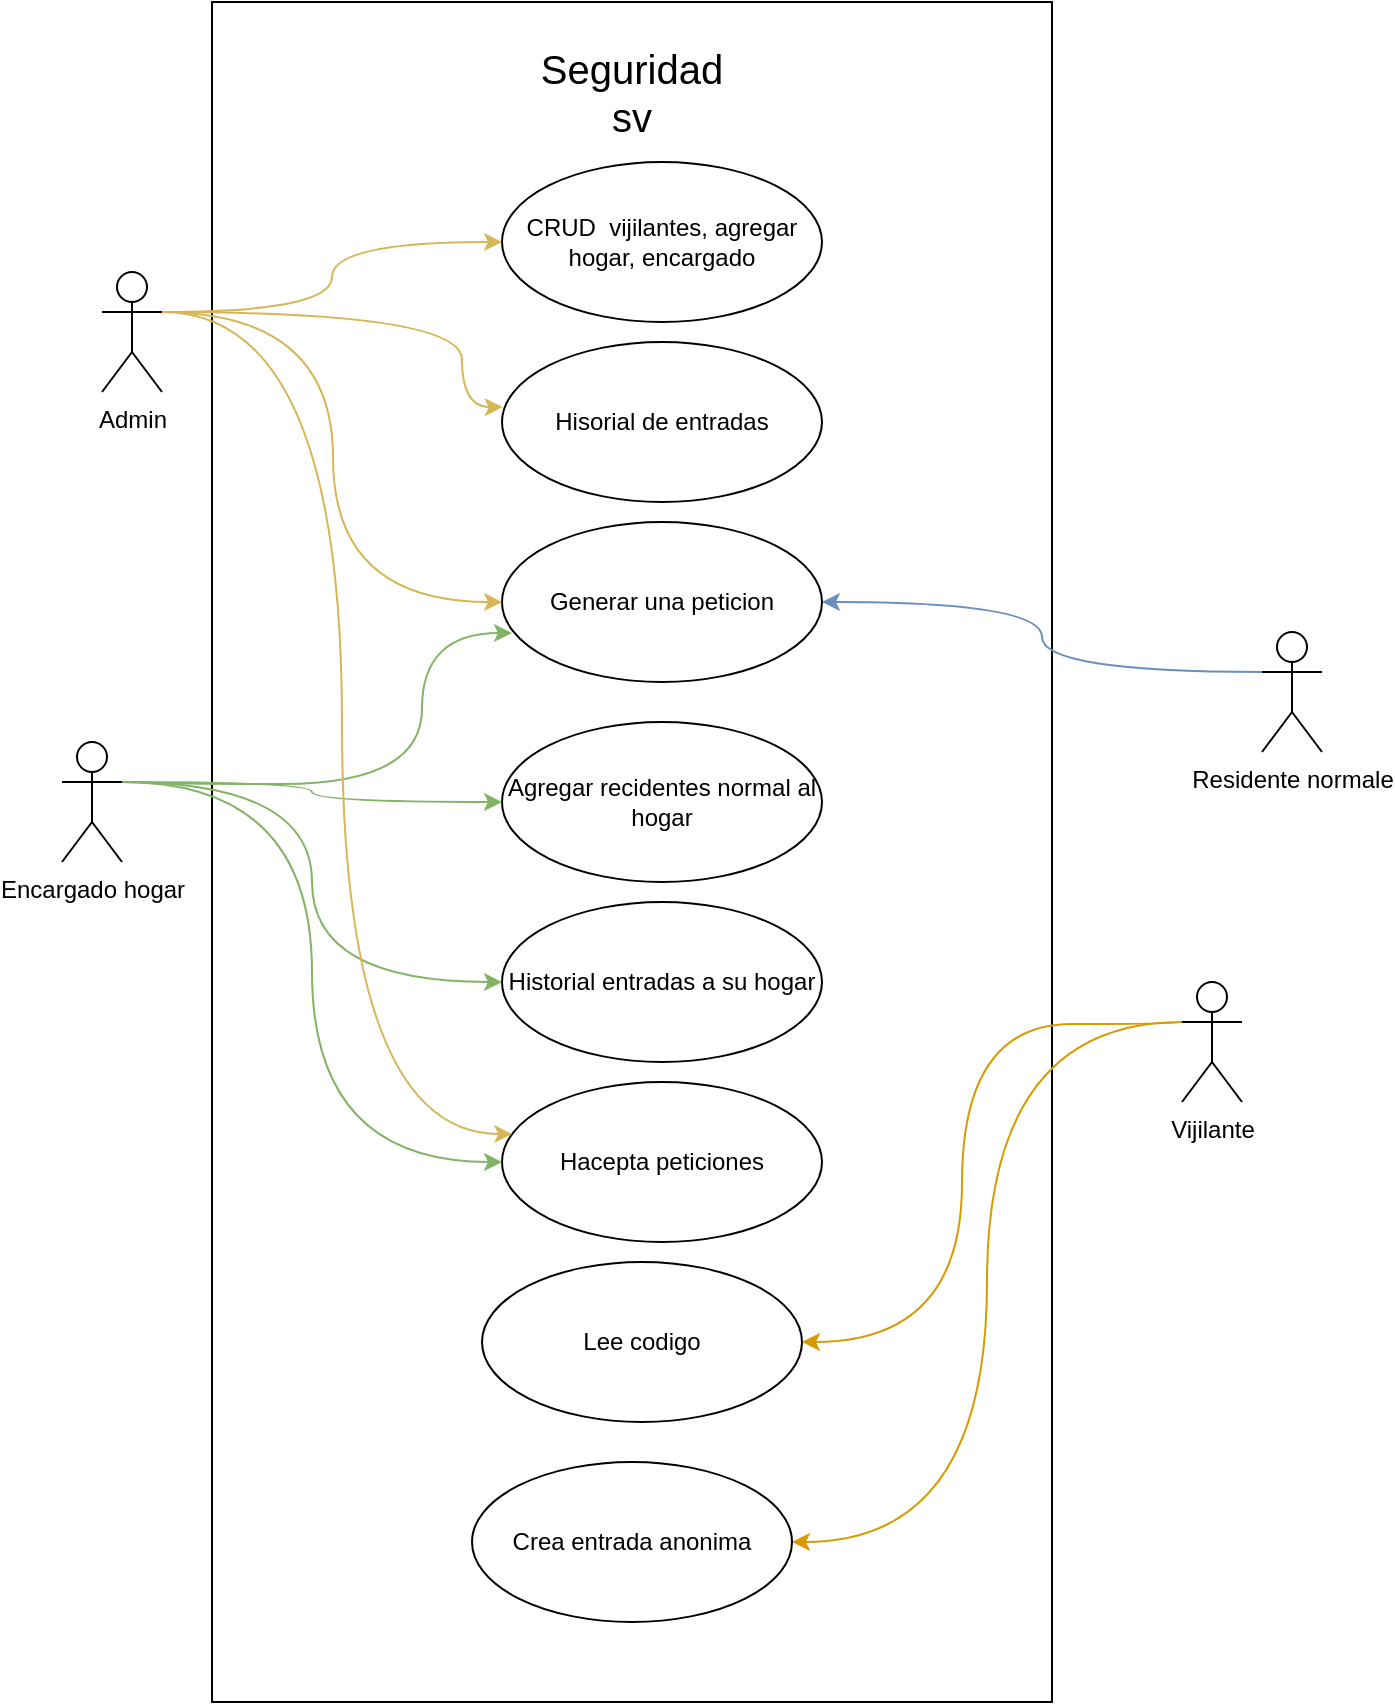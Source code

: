 <mxfile version="24.2.5" type="device">
  <diagram name="Page-1" id="qzKxs13KKEXNRuvnxmGZ">
    <mxGraphModel dx="989" dy="1623" grid="1" gridSize="10" guides="1" tooltips="1" connect="1" arrows="1" fold="1" page="1" pageScale="1" pageWidth="850" pageHeight="1100" math="0" shadow="0">
      <root>
        <mxCell id="0" />
        <mxCell id="1" parent="0" />
        <mxCell id="rr90imxMItdPGlIV6I_6-11" value="" style="rounded=0;whiteSpace=wrap;html=1;direction=south;" vertex="1" parent="1">
          <mxGeometry x="145" y="-40" width="420" height="850" as="geometry" />
        </mxCell>
        <mxCell id="rr90imxMItdPGlIV6I_6-1" value="Admin" style="shape=umlActor;verticalLabelPosition=bottom;verticalAlign=top;html=1;outlineConnect=0;" vertex="1" parent="1">
          <mxGeometry x="90" y="95" width="30" height="60" as="geometry" />
        </mxCell>
        <mxCell id="rr90imxMItdPGlIV6I_6-3" value="CRUD&amp;nbsp; vijilantes, agregar hogar, encargado" style="ellipse;whiteSpace=wrap;html=1;" vertex="1" parent="1">
          <mxGeometry x="290" y="40" width="160" height="80" as="geometry" />
        </mxCell>
        <mxCell id="rr90imxMItdPGlIV6I_6-4" value="Hisorial de entradas" style="ellipse;whiteSpace=wrap;html=1;" vertex="1" parent="1">
          <mxGeometry x="290" y="130" width="160" height="80" as="geometry" />
        </mxCell>
        <mxCell id="rr90imxMItdPGlIV6I_6-8" style="edgeStyle=orthogonalEdgeStyle;rounded=0;orthogonalLoop=1;jettySize=auto;html=1;exitX=1;exitY=0.333;exitDx=0;exitDy=0;exitPerimeter=0;curved=1;fillColor=#fff2cc;strokeColor=#d6b656;" edge="1" parent="1" source="rr90imxMItdPGlIV6I_6-1" target="rr90imxMItdPGlIV6I_6-3">
          <mxGeometry relative="1" as="geometry">
            <mxPoint x="123" y="111" as="sourcePoint" />
            <mxPoint x="300" y="15" as="targetPoint" />
          </mxGeometry>
        </mxCell>
        <mxCell id="rr90imxMItdPGlIV6I_6-9" style="edgeStyle=orthogonalEdgeStyle;rounded=0;orthogonalLoop=1;jettySize=auto;html=1;curved=1;entryX=0.002;entryY=0.407;entryDx=0;entryDy=0;entryPerimeter=0;fillColor=#fff2cc;strokeColor=#d6b656;" edge="1" parent="1" target="rr90imxMItdPGlIV6I_6-4">
          <mxGeometry relative="1" as="geometry">
            <mxPoint x="120" y="115" as="sourcePoint" />
            <mxPoint x="300" y="90" as="targetPoint" />
            <Array as="points">
              <mxPoint x="270" y="115" />
              <mxPoint x="270" y="163" />
            </Array>
          </mxGeometry>
        </mxCell>
        <mxCell id="rr90imxMItdPGlIV6I_6-12" value="&lt;font style=&quot;font-size: 20px;&quot;&gt;Seguridad sv&lt;/font&gt;" style="text;html=1;align=center;verticalAlign=middle;whiteSpace=wrap;rounded=0;strokeWidth=23;arcSize=20;" vertex="1" parent="1">
          <mxGeometry x="300" y="-10" width="110" height="30" as="geometry" />
        </mxCell>
        <mxCell id="rr90imxMItdPGlIV6I_6-17" style="edgeStyle=orthogonalEdgeStyle;rounded=0;orthogonalLoop=1;jettySize=auto;html=1;exitX=0;exitY=0.333;exitDx=0;exitDy=0;exitPerimeter=0;curved=1;fillColor=#dae8fc;strokeColor=#6c8ebf;" edge="1" parent="1" source="rr90imxMItdPGlIV6I_6-14" target="rr90imxMItdPGlIV6I_6-16">
          <mxGeometry relative="1" as="geometry" />
        </mxCell>
        <mxCell id="rr90imxMItdPGlIV6I_6-14" value="Residente normale" style="shape=umlActor;verticalLabelPosition=bottom;verticalAlign=top;html=1;outlineConnect=0;" vertex="1" parent="1">
          <mxGeometry x="670" y="275" width="30" height="60" as="geometry" />
        </mxCell>
        <mxCell id="rr90imxMItdPGlIV6I_6-16" value="Generar una peticion" style="ellipse;whiteSpace=wrap;html=1;" vertex="1" parent="1">
          <mxGeometry x="290" y="220" width="160" height="80" as="geometry" />
        </mxCell>
        <mxCell id="rr90imxMItdPGlIV6I_6-18" style="edgeStyle=orthogonalEdgeStyle;rounded=0;orthogonalLoop=1;jettySize=auto;html=1;curved=1;fillColor=#fff2cc;strokeColor=#d6b656;entryX=0;entryY=0.5;entryDx=0;entryDy=0;" edge="1" parent="1" target="rr90imxMItdPGlIV6I_6-16">
          <mxGeometry relative="1" as="geometry">
            <mxPoint x="120" y="115" as="sourcePoint" />
            <mxPoint x="300" y="265" as="targetPoint" />
            <Array as="points" />
          </mxGeometry>
        </mxCell>
        <mxCell id="rr90imxMItdPGlIV6I_6-21" value="Agregar recidentes normal al hogar" style="ellipse;whiteSpace=wrap;html=1;" vertex="1" parent="1">
          <mxGeometry x="290" y="320" width="160" height="80" as="geometry" />
        </mxCell>
        <mxCell id="rr90imxMItdPGlIV6I_6-27" style="edgeStyle=orthogonalEdgeStyle;rounded=0;orthogonalLoop=1;jettySize=auto;html=1;exitX=1;exitY=0.333;exitDx=0;exitDy=0;exitPerimeter=0;entryX=0;entryY=0.5;entryDx=0;entryDy=0;curved=1;fillColor=#d5e8d4;strokeColor=#82b366;" edge="1" parent="1" source="rr90imxMItdPGlIV6I_6-24" target="rr90imxMItdPGlIV6I_6-21">
          <mxGeometry relative="1" as="geometry" />
        </mxCell>
        <mxCell id="rr90imxMItdPGlIV6I_6-24" value="Encargado hogar" style="shape=umlActor;verticalLabelPosition=bottom;verticalAlign=top;html=1;outlineConnect=0;" vertex="1" parent="1">
          <mxGeometry x="70" y="330" width="30" height="60" as="geometry" />
        </mxCell>
        <mxCell id="rr90imxMItdPGlIV6I_6-28" style="edgeStyle=orthogonalEdgeStyle;rounded=0;orthogonalLoop=1;jettySize=auto;html=1;curved=1;fillColor=#d5e8d4;strokeColor=#82b366;entryX=0.031;entryY=0.694;entryDx=0;entryDy=0;entryPerimeter=0;" edge="1" parent="1" target="rr90imxMItdPGlIV6I_6-16">
          <mxGeometry relative="1" as="geometry">
            <mxPoint x="110" y="350" as="sourcePoint" />
            <mxPoint x="290" y="360" as="targetPoint" />
            <Array as="points">
              <mxPoint x="250" y="351" />
              <mxPoint x="250" y="276" />
            </Array>
          </mxGeometry>
        </mxCell>
        <mxCell id="rr90imxMItdPGlIV6I_6-32" value="Historial entradas a su hogar" style="ellipse;whiteSpace=wrap;html=1;" vertex="1" parent="1">
          <mxGeometry x="290" y="410" width="160" height="80" as="geometry" />
        </mxCell>
        <mxCell id="rr90imxMItdPGlIV6I_6-33" style="edgeStyle=orthogonalEdgeStyle;rounded=0;orthogonalLoop=1;jettySize=auto;html=1;exitX=1;exitY=0.333;exitDx=0;exitDy=0;exitPerimeter=0;entryX=0;entryY=0.5;entryDx=0;entryDy=0;curved=1;fillColor=#d5e8d4;strokeColor=#82b366;" edge="1" parent="1" source="rr90imxMItdPGlIV6I_6-24" target="rr90imxMItdPGlIV6I_6-32">
          <mxGeometry relative="1" as="geometry">
            <mxPoint x="110" y="360" as="sourcePoint" />
            <mxPoint x="300" y="460" as="targetPoint" />
          </mxGeometry>
        </mxCell>
        <mxCell id="rr90imxMItdPGlIV6I_6-35" value="Hacepta peticiones" style="ellipse;whiteSpace=wrap;html=1;" vertex="1" parent="1">
          <mxGeometry x="290" y="500" width="160" height="80" as="geometry" />
        </mxCell>
        <mxCell id="rr90imxMItdPGlIV6I_6-36" style="edgeStyle=orthogonalEdgeStyle;rounded=0;orthogonalLoop=1;jettySize=auto;html=1;exitX=1;exitY=0.333;exitDx=0;exitDy=0;exitPerimeter=0;entryX=0;entryY=0.5;entryDx=0;entryDy=0;curved=1;fillColor=#d5e8d4;strokeColor=#82b366;" edge="1" parent="1" source="rr90imxMItdPGlIV6I_6-24" target="rr90imxMItdPGlIV6I_6-35">
          <mxGeometry relative="1" as="geometry">
            <mxPoint x="110" y="360" as="sourcePoint" />
            <mxPoint x="300" y="460" as="targetPoint" />
          </mxGeometry>
        </mxCell>
        <mxCell id="rr90imxMItdPGlIV6I_6-42" style="edgeStyle=orthogonalEdgeStyle;rounded=0;orthogonalLoop=1;jettySize=auto;html=1;exitX=0;exitY=0.333;exitDx=0;exitDy=0;exitPerimeter=0;entryX=1;entryY=0.5;entryDx=0;entryDy=0;fillColor=#ffe6cc;strokeColor=#d79b00;curved=1;" edge="1" parent="1" source="rr90imxMItdPGlIV6I_6-37" target="rr90imxMItdPGlIV6I_6-41">
          <mxGeometry relative="1" as="geometry" />
        </mxCell>
        <mxCell id="rr90imxMItdPGlIV6I_6-37" value="Vijilante" style="shape=umlActor;verticalLabelPosition=bottom;verticalAlign=top;html=1;outlineConnect=0;" vertex="1" parent="1">
          <mxGeometry x="630" y="450" width="30" height="60" as="geometry" />
        </mxCell>
        <mxCell id="rr90imxMItdPGlIV6I_6-40" value="Lee codigo" style="ellipse;whiteSpace=wrap;html=1;" vertex="1" parent="1">
          <mxGeometry x="280" y="590" width="160" height="80" as="geometry" />
        </mxCell>
        <mxCell id="rr90imxMItdPGlIV6I_6-41" value="Crea entrada anonima" style="ellipse;whiteSpace=wrap;html=1;" vertex="1" parent="1">
          <mxGeometry x="275" y="690" width="160" height="80" as="geometry" />
        </mxCell>
        <mxCell id="rr90imxMItdPGlIV6I_6-43" style="edgeStyle=orthogonalEdgeStyle;rounded=0;orthogonalLoop=1;jettySize=auto;html=1;entryX=1;entryY=0.5;entryDx=0;entryDy=0;fillColor=#ffe6cc;strokeColor=#d79b00;curved=1;" edge="1" parent="1" target="rr90imxMItdPGlIV6I_6-40">
          <mxGeometry relative="1" as="geometry">
            <mxPoint x="630" y="470" as="sourcePoint" />
            <mxPoint x="445" y="740" as="targetPoint" />
            <Array as="points">
              <mxPoint x="630" y="471" />
              <mxPoint x="520" y="471" />
              <mxPoint x="520" y="630" />
            </Array>
          </mxGeometry>
        </mxCell>
        <mxCell id="rr90imxMItdPGlIV6I_6-49" style="edgeStyle=orthogonalEdgeStyle;rounded=0;orthogonalLoop=1;jettySize=auto;html=1;curved=1;fillColor=#fff2cc;strokeColor=#d6b656;entryX=0.032;entryY=0.325;entryDx=0;entryDy=0;exitX=1;exitY=0.333;exitDx=0;exitDy=0;exitPerimeter=0;entryPerimeter=0;" edge="1" parent="1" source="rr90imxMItdPGlIV6I_6-1" target="rr90imxMItdPGlIV6I_6-35">
          <mxGeometry relative="1" as="geometry">
            <mxPoint x="130" y="125" as="sourcePoint" />
            <mxPoint x="300" y="270" as="targetPoint" />
            <Array as="points">
              <mxPoint x="210" y="115" />
              <mxPoint x="210" y="526" />
            </Array>
          </mxGeometry>
        </mxCell>
      </root>
    </mxGraphModel>
  </diagram>
</mxfile>

